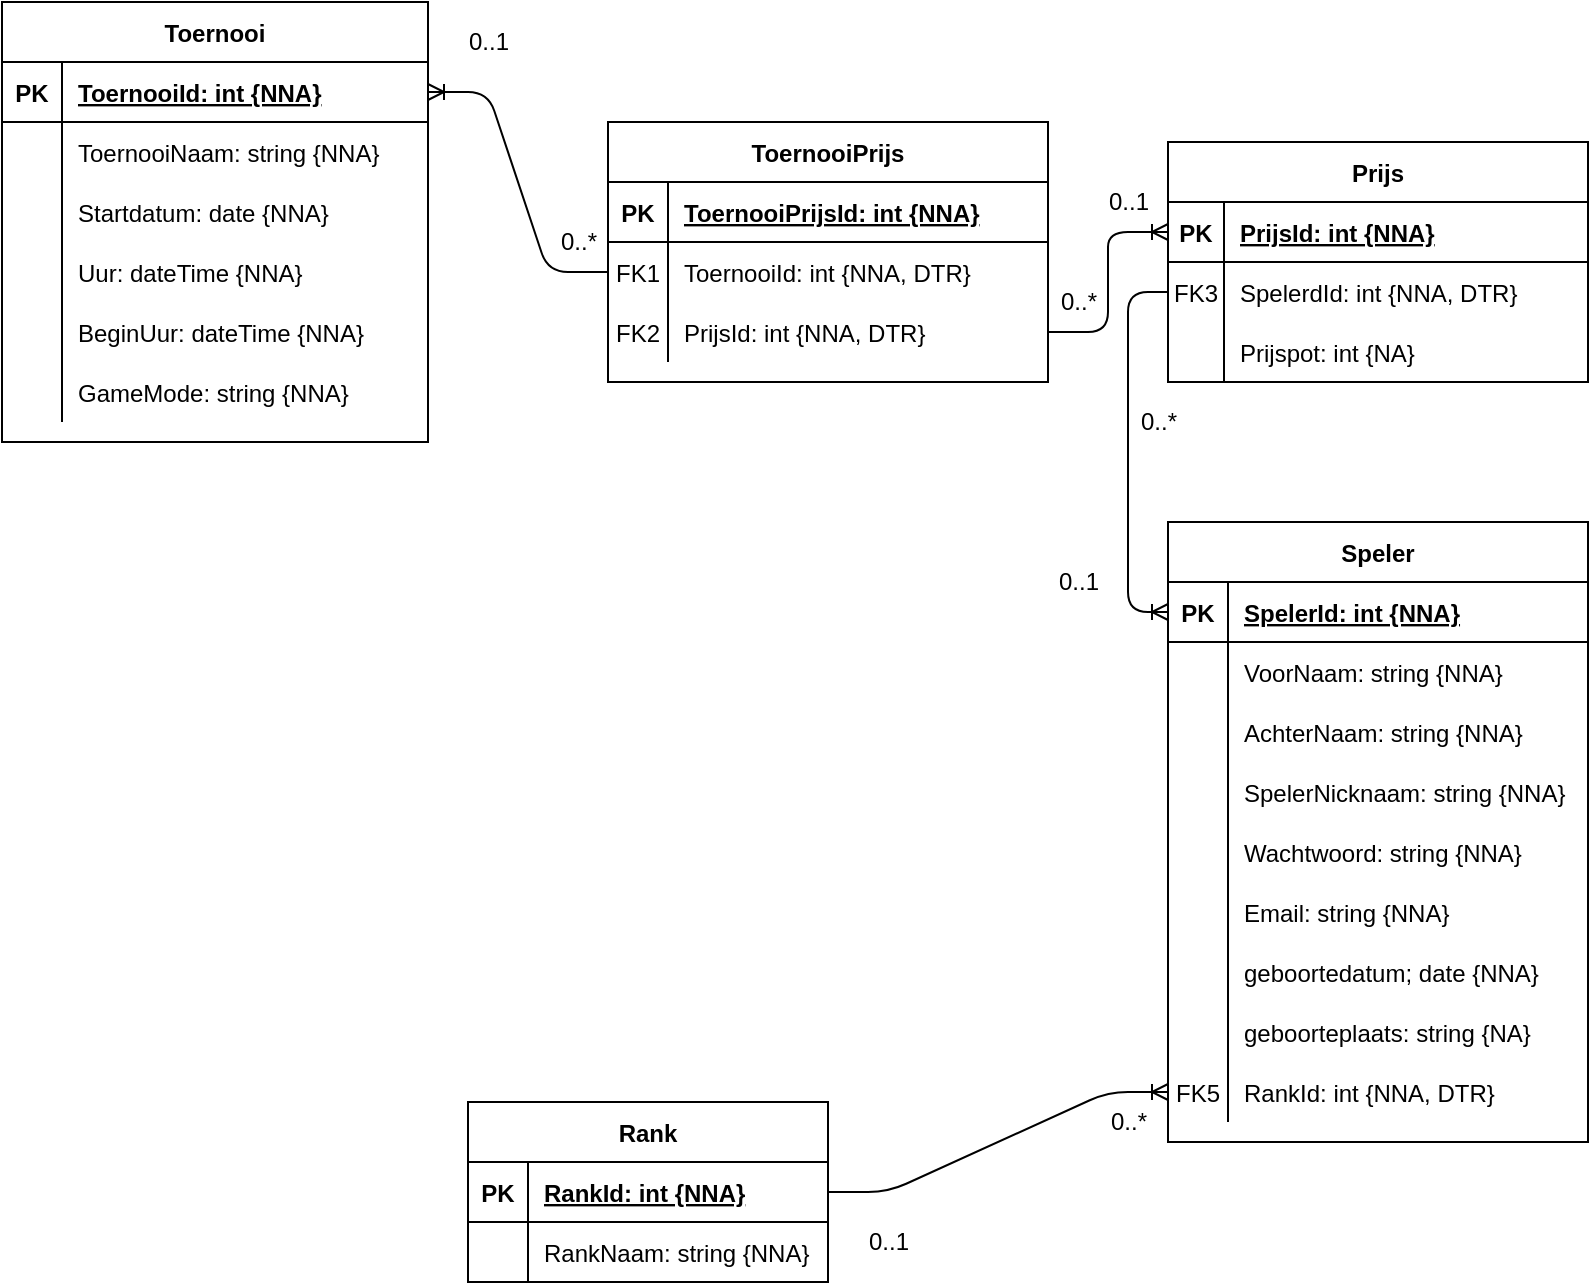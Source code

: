<mxfile version="14.4.3" type="device"><diagram id="ePdH0c0GucVnNl-xAC8Q" name="Page-1"><mxGraphModel dx="1562" dy="685" grid="1" gridSize="10" guides="1" tooltips="1" connect="1" arrows="1" fold="1" page="1" pageScale="1" pageWidth="827" pageHeight="1169" math="0" shadow="0"><root><mxCell id="0"/><mxCell id="1" parent="0"/><mxCell id="qW6CGjtW-PosyY1pfJ4W-14" value="Speler" style="shape=table;startSize=30;container=1;collapsible=1;childLayout=tableLayout;fixedRows=1;rowLines=0;fontStyle=1;align=center;resizeLast=1;" parent="1" vertex="1"><mxGeometry x="600" y="400" width="210" height="310" as="geometry"/></mxCell><mxCell id="qW6CGjtW-PosyY1pfJ4W-15" value="" style="shape=partialRectangle;collapsible=0;dropTarget=0;pointerEvents=0;fillColor=none;top=0;left=0;bottom=1;right=0;points=[[0,0.5],[1,0.5]];portConstraint=eastwest;" parent="qW6CGjtW-PosyY1pfJ4W-14" vertex="1"><mxGeometry y="30" width="210" height="30" as="geometry"/></mxCell><mxCell id="qW6CGjtW-PosyY1pfJ4W-16" value="PK" style="shape=partialRectangle;connectable=0;fillColor=none;top=0;left=0;bottom=0;right=0;fontStyle=1;overflow=hidden;" parent="qW6CGjtW-PosyY1pfJ4W-15" vertex="1"><mxGeometry width="30" height="30" as="geometry"/></mxCell><mxCell id="qW6CGjtW-PosyY1pfJ4W-17" value="SpelerId: int {NNA}" style="shape=partialRectangle;connectable=0;fillColor=none;top=0;left=0;bottom=0;right=0;align=left;spacingLeft=6;fontStyle=5;overflow=hidden;" parent="qW6CGjtW-PosyY1pfJ4W-15" vertex="1"><mxGeometry x="30" width="180" height="30" as="geometry"/></mxCell><mxCell id="qW6CGjtW-PosyY1pfJ4W-18" value="" style="shape=partialRectangle;collapsible=0;dropTarget=0;pointerEvents=0;fillColor=none;top=0;left=0;bottom=0;right=0;points=[[0,0.5],[1,0.5]];portConstraint=eastwest;" parent="qW6CGjtW-PosyY1pfJ4W-14" vertex="1"><mxGeometry y="60" width="210" height="30" as="geometry"/></mxCell><mxCell id="qW6CGjtW-PosyY1pfJ4W-19" value="" style="shape=partialRectangle;connectable=0;fillColor=none;top=0;left=0;bottom=0;right=0;editable=1;overflow=hidden;" parent="qW6CGjtW-PosyY1pfJ4W-18" vertex="1"><mxGeometry width="30" height="30" as="geometry"/></mxCell><mxCell id="qW6CGjtW-PosyY1pfJ4W-20" value="VoorNaam: string {NNA}" style="shape=partialRectangle;connectable=0;fillColor=none;top=0;left=0;bottom=0;right=0;align=left;spacingLeft=6;overflow=hidden;" parent="qW6CGjtW-PosyY1pfJ4W-18" vertex="1"><mxGeometry x="30" width="180" height="30" as="geometry"/></mxCell><mxCell id="7id1GCSX0Rq9auV7z-oB-1" value="" style="shape=partialRectangle;collapsible=0;dropTarget=0;pointerEvents=0;fillColor=none;top=0;left=0;bottom=0;right=0;points=[[0,0.5],[1,0.5]];portConstraint=eastwest;" parent="qW6CGjtW-PosyY1pfJ4W-14" vertex="1"><mxGeometry y="90" width="210" height="30" as="geometry"/></mxCell><mxCell id="7id1GCSX0Rq9auV7z-oB-2" value="" style="shape=partialRectangle;connectable=0;fillColor=none;top=0;left=0;bottom=0;right=0;editable=1;overflow=hidden;" parent="7id1GCSX0Rq9auV7z-oB-1" vertex="1"><mxGeometry width="30" height="30" as="geometry"/></mxCell><mxCell id="7id1GCSX0Rq9auV7z-oB-3" value="AchterNaam: string {NNA}" style="shape=partialRectangle;connectable=0;fillColor=none;top=0;left=0;bottom=0;right=0;align=left;spacingLeft=6;overflow=hidden;" parent="7id1GCSX0Rq9auV7z-oB-1" vertex="1"><mxGeometry x="30" width="180" height="30" as="geometry"/></mxCell><mxCell id="qW6CGjtW-PosyY1pfJ4W-21" value="" style="shape=partialRectangle;collapsible=0;dropTarget=0;pointerEvents=0;fillColor=none;top=0;left=0;bottom=0;right=0;points=[[0,0.5],[1,0.5]];portConstraint=eastwest;" parent="qW6CGjtW-PosyY1pfJ4W-14" vertex="1"><mxGeometry y="120" width="210" height="30" as="geometry"/></mxCell><mxCell id="qW6CGjtW-PosyY1pfJ4W-22" value="" style="shape=partialRectangle;connectable=0;fillColor=none;top=0;left=0;bottom=0;right=0;editable=1;overflow=hidden;" parent="qW6CGjtW-PosyY1pfJ4W-21" vertex="1"><mxGeometry width="30" height="30" as="geometry"/></mxCell><mxCell id="qW6CGjtW-PosyY1pfJ4W-23" value="SpelerNicknaam: string {NNA}" style="shape=partialRectangle;connectable=0;fillColor=none;top=0;left=0;bottom=0;right=0;align=left;spacingLeft=6;overflow=hidden;" parent="qW6CGjtW-PosyY1pfJ4W-21" vertex="1"><mxGeometry x="30" width="180" height="30" as="geometry"/></mxCell><mxCell id="HG0-tqQ1zg849oPvPmrR-7" value="" style="shape=partialRectangle;collapsible=0;dropTarget=0;pointerEvents=0;fillColor=none;top=0;left=0;bottom=0;right=0;points=[[0,0.5],[1,0.5]];portConstraint=eastwest;" vertex="1" parent="qW6CGjtW-PosyY1pfJ4W-14"><mxGeometry y="150" width="210" height="30" as="geometry"/></mxCell><mxCell id="HG0-tqQ1zg849oPvPmrR-8" value="" style="shape=partialRectangle;connectable=0;fillColor=none;top=0;left=0;bottom=0;right=0;editable=1;overflow=hidden;" vertex="1" parent="HG0-tqQ1zg849oPvPmrR-7"><mxGeometry width="30" height="30" as="geometry"/></mxCell><mxCell id="HG0-tqQ1zg849oPvPmrR-9" value="Wachtwoord: string {NNA}" style="shape=partialRectangle;connectable=0;fillColor=none;top=0;left=0;bottom=0;right=0;align=left;spacingLeft=6;overflow=hidden;" vertex="1" parent="HG0-tqQ1zg849oPvPmrR-7"><mxGeometry x="30" width="180" height="30" as="geometry"/></mxCell><mxCell id="HG0-tqQ1zg849oPvPmrR-1" value="" style="shape=partialRectangle;collapsible=0;dropTarget=0;pointerEvents=0;fillColor=none;top=0;left=0;bottom=0;right=0;points=[[0,0.5],[1,0.5]];portConstraint=eastwest;" vertex="1" parent="qW6CGjtW-PosyY1pfJ4W-14"><mxGeometry y="180" width="210" height="30" as="geometry"/></mxCell><mxCell id="HG0-tqQ1zg849oPvPmrR-2" value="" style="shape=partialRectangle;connectable=0;fillColor=none;top=0;left=0;bottom=0;right=0;editable=1;overflow=hidden;" vertex="1" parent="HG0-tqQ1zg849oPvPmrR-1"><mxGeometry width="30" height="30" as="geometry"/></mxCell><mxCell id="HG0-tqQ1zg849oPvPmrR-3" value="Email: string {NNA}" style="shape=partialRectangle;connectable=0;fillColor=none;top=0;left=0;bottom=0;right=0;align=left;spacingLeft=6;overflow=hidden;" vertex="1" parent="HG0-tqQ1zg849oPvPmrR-1"><mxGeometry x="30" width="180" height="30" as="geometry"/></mxCell><mxCell id="qW6CGjtW-PosyY1pfJ4W-24" value="" style="shape=partialRectangle;collapsible=0;dropTarget=0;pointerEvents=0;fillColor=none;top=0;left=0;bottom=0;right=0;points=[[0,0.5],[1,0.5]];portConstraint=eastwest;" parent="qW6CGjtW-PosyY1pfJ4W-14" vertex="1"><mxGeometry y="210" width="210" height="30" as="geometry"/></mxCell><mxCell id="qW6CGjtW-PosyY1pfJ4W-25" value="" style="shape=partialRectangle;connectable=0;fillColor=none;top=0;left=0;bottom=0;right=0;editable=1;overflow=hidden;" parent="qW6CGjtW-PosyY1pfJ4W-24" vertex="1"><mxGeometry width="30" height="30" as="geometry"/></mxCell><mxCell id="qW6CGjtW-PosyY1pfJ4W-26" value="geboortedatum; date {NNA}" style="shape=partialRectangle;connectable=0;fillColor=none;top=0;left=0;bottom=0;right=0;align=left;spacingLeft=6;overflow=hidden;" parent="qW6CGjtW-PosyY1pfJ4W-24" vertex="1"><mxGeometry x="30" width="180" height="30" as="geometry"/></mxCell><mxCell id="qW6CGjtW-PosyY1pfJ4W-93" value="" style="shape=partialRectangle;collapsible=0;dropTarget=0;pointerEvents=0;fillColor=none;top=0;left=0;bottom=0;right=0;points=[[0,0.5],[1,0.5]];portConstraint=eastwest;" parent="qW6CGjtW-PosyY1pfJ4W-14" vertex="1"><mxGeometry y="240" width="210" height="30" as="geometry"/></mxCell><mxCell id="qW6CGjtW-PosyY1pfJ4W-94" value="" style="shape=partialRectangle;connectable=0;fillColor=none;top=0;left=0;bottom=0;right=0;editable=1;overflow=hidden;" parent="qW6CGjtW-PosyY1pfJ4W-93" vertex="1"><mxGeometry width="30" height="30" as="geometry"/></mxCell><mxCell id="qW6CGjtW-PosyY1pfJ4W-95" value="geboorteplaats: string {NA}" style="shape=partialRectangle;connectable=0;fillColor=none;top=0;left=0;bottom=0;right=0;align=left;spacingLeft=6;overflow=hidden;" parent="qW6CGjtW-PosyY1pfJ4W-93" vertex="1"><mxGeometry x="30" width="180" height="30" as="geometry"/></mxCell><mxCell id="UAZnC-9u334mzQmpA1sL-1" value="" style="shape=partialRectangle;collapsible=0;dropTarget=0;pointerEvents=0;fillColor=none;top=0;left=0;bottom=0;right=0;points=[[0,0.5],[1,0.5]];portConstraint=eastwest;" parent="qW6CGjtW-PosyY1pfJ4W-14" vertex="1"><mxGeometry y="270" width="210" height="30" as="geometry"/></mxCell><mxCell id="UAZnC-9u334mzQmpA1sL-2" value="FK5" style="shape=partialRectangle;connectable=0;fillColor=none;top=0;left=0;bottom=0;right=0;fontStyle=0;overflow=hidden;" parent="UAZnC-9u334mzQmpA1sL-1" vertex="1"><mxGeometry width="30" height="30" as="geometry"/></mxCell><mxCell id="UAZnC-9u334mzQmpA1sL-3" value="RankId: int {NNA, DTR}" style="shape=partialRectangle;connectable=0;fillColor=none;top=0;left=0;bottom=0;right=0;align=left;spacingLeft=6;fontStyle=0;overflow=hidden;" parent="UAZnC-9u334mzQmpA1sL-1" vertex="1"><mxGeometry x="30" width="180" height="30" as="geometry"/></mxCell><mxCell id="qW6CGjtW-PosyY1pfJ4W-40" value="Toernooi" style="shape=table;startSize=30;container=1;collapsible=1;childLayout=tableLayout;fixedRows=1;rowLines=0;fontStyle=1;align=center;resizeLast=1;" parent="1" vertex="1"><mxGeometry x="17" y="140" width="213" height="220" as="geometry"/></mxCell><mxCell id="qW6CGjtW-PosyY1pfJ4W-41" value="" style="shape=partialRectangle;collapsible=0;dropTarget=0;pointerEvents=0;fillColor=none;top=0;left=0;bottom=1;right=0;points=[[0,0.5],[1,0.5]];portConstraint=eastwest;" parent="qW6CGjtW-PosyY1pfJ4W-40" vertex="1"><mxGeometry y="30" width="213" height="30" as="geometry"/></mxCell><mxCell id="qW6CGjtW-PosyY1pfJ4W-42" value="PK" style="shape=partialRectangle;connectable=0;fillColor=none;top=0;left=0;bottom=0;right=0;fontStyle=1;overflow=hidden;" parent="qW6CGjtW-PosyY1pfJ4W-41" vertex="1"><mxGeometry width="30" height="30" as="geometry"/></mxCell><mxCell id="qW6CGjtW-PosyY1pfJ4W-43" value="ToernooiId: int {NNA}" style="shape=partialRectangle;connectable=0;fillColor=none;top=0;left=0;bottom=0;right=0;align=left;spacingLeft=6;fontStyle=5;overflow=hidden;" parent="qW6CGjtW-PosyY1pfJ4W-41" vertex="1"><mxGeometry x="30" width="183" height="30" as="geometry"/></mxCell><mxCell id="qW6CGjtW-PosyY1pfJ4W-44" value="" style="shape=partialRectangle;collapsible=0;dropTarget=0;pointerEvents=0;fillColor=none;top=0;left=0;bottom=0;right=0;points=[[0,0.5],[1,0.5]];portConstraint=eastwest;" parent="qW6CGjtW-PosyY1pfJ4W-40" vertex="1"><mxGeometry y="60" width="213" height="30" as="geometry"/></mxCell><mxCell id="qW6CGjtW-PosyY1pfJ4W-45" value="" style="shape=partialRectangle;connectable=0;fillColor=none;top=0;left=0;bottom=0;right=0;editable=1;overflow=hidden;" parent="qW6CGjtW-PosyY1pfJ4W-44" vertex="1"><mxGeometry width="30" height="30" as="geometry"/></mxCell><mxCell id="qW6CGjtW-PosyY1pfJ4W-46" value="ToernooiNaam: string {NNA}" style="shape=partialRectangle;connectable=0;fillColor=none;top=0;left=0;bottom=0;right=0;align=left;spacingLeft=6;overflow=hidden;" parent="qW6CGjtW-PosyY1pfJ4W-44" vertex="1"><mxGeometry x="30" width="183" height="30" as="geometry"/></mxCell><mxCell id="qW6CGjtW-PosyY1pfJ4W-179" value="" style="shape=partialRectangle;collapsible=0;dropTarget=0;pointerEvents=0;fillColor=none;top=0;left=0;bottom=0;right=0;points=[[0,0.5],[1,0.5]];portConstraint=eastwest;" parent="qW6CGjtW-PosyY1pfJ4W-40" vertex="1"><mxGeometry y="90" width="213" height="30" as="geometry"/></mxCell><mxCell id="qW6CGjtW-PosyY1pfJ4W-180" value="" style="shape=partialRectangle;connectable=0;fillColor=none;top=0;left=0;bottom=0;right=0;editable=1;overflow=hidden;" parent="qW6CGjtW-PosyY1pfJ4W-179" vertex="1"><mxGeometry width="30" height="30" as="geometry"/></mxCell><mxCell id="qW6CGjtW-PosyY1pfJ4W-181" value="Startdatum: date {NNA}" style="shape=partialRectangle;connectable=0;fillColor=none;top=0;left=0;bottom=0;right=0;align=left;spacingLeft=6;overflow=hidden;" parent="qW6CGjtW-PosyY1pfJ4W-179" vertex="1"><mxGeometry x="30" width="183" height="30" as="geometry"/></mxCell><mxCell id="7id1GCSX0Rq9auV7z-oB-5" value="" style="shape=partialRectangle;collapsible=0;dropTarget=0;pointerEvents=0;fillColor=none;top=0;left=0;bottom=0;right=0;points=[[0,0.5],[1,0.5]];portConstraint=eastwest;" parent="qW6CGjtW-PosyY1pfJ4W-40" vertex="1"><mxGeometry y="120" width="213" height="30" as="geometry"/></mxCell><mxCell id="7id1GCSX0Rq9auV7z-oB-6" value="" style="shape=partialRectangle;connectable=0;fillColor=none;top=0;left=0;bottom=0;right=0;editable=1;overflow=hidden;" parent="7id1GCSX0Rq9auV7z-oB-5" vertex="1"><mxGeometry width="30" height="30" as="geometry"/></mxCell><mxCell id="7id1GCSX0Rq9auV7z-oB-7" value="Uur: dateTime {NNA}" style="shape=partialRectangle;connectable=0;fillColor=none;top=0;left=0;bottom=0;right=0;align=left;spacingLeft=6;overflow=hidden;" parent="7id1GCSX0Rq9auV7z-oB-5" vertex="1"><mxGeometry x="30" width="183" height="30" as="geometry"/></mxCell><mxCell id="IgzZ3JnWrpRaD6kEdkL5-1" value="" style="shape=partialRectangle;collapsible=0;dropTarget=0;pointerEvents=0;fillColor=none;top=0;left=0;bottom=0;right=0;points=[[0,0.5],[1,0.5]];portConstraint=eastwest;" parent="qW6CGjtW-PosyY1pfJ4W-40" vertex="1"><mxGeometry y="150" width="213" height="30" as="geometry"/></mxCell><mxCell id="IgzZ3JnWrpRaD6kEdkL5-2" value="" style="shape=partialRectangle;connectable=0;fillColor=none;top=0;left=0;bottom=0;right=0;editable=1;overflow=hidden;" parent="IgzZ3JnWrpRaD6kEdkL5-1" vertex="1"><mxGeometry width="30" height="30" as="geometry"/></mxCell><mxCell id="IgzZ3JnWrpRaD6kEdkL5-3" value="BeginUur: dateTime {NNA}" style="shape=partialRectangle;connectable=0;fillColor=none;top=0;left=0;bottom=0;right=0;align=left;spacingLeft=6;overflow=hidden;" parent="IgzZ3JnWrpRaD6kEdkL5-1" vertex="1"><mxGeometry x="30" width="183" height="30" as="geometry"/></mxCell><mxCell id="IgzZ3JnWrpRaD6kEdkL5-4" value="" style="shape=partialRectangle;collapsible=0;dropTarget=0;pointerEvents=0;fillColor=none;top=0;left=0;bottom=0;right=0;points=[[0,0.5],[1,0.5]];portConstraint=eastwest;" parent="qW6CGjtW-PosyY1pfJ4W-40" vertex="1"><mxGeometry y="180" width="213" height="30" as="geometry"/></mxCell><mxCell id="IgzZ3JnWrpRaD6kEdkL5-5" value="" style="shape=partialRectangle;connectable=0;fillColor=none;top=0;left=0;bottom=0;right=0;editable=1;overflow=hidden;" parent="IgzZ3JnWrpRaD6kEdkL5-4" vertex="1"><mxGeometry width="30" height="30" as="geometry"/></mxCell><mxCell id="IgzZ3JnWrpRaD6kEdkL5-6" value="GameMode: string {NNA}" style="shape=partialRectangle;connectable=0;fillColor=none;top=0;left=0;bottom=0;right=0;align=left;spacingLeft=6;overflow=hidden;" parent="IgzZ3JnWrpRaD6kEdkL5-4" vertex="1"><mxGeometry x="30" width="183" height="30" as="geometry"/></mxCell><mxCell id="qW6CGjtW-PosyY1pfJ4W-185" value="Prijs" style="shape=table;startSize=30;container=1;collapsible=1;childLayout=tableLayout;fixedRows=1;rowLines=0;fontStyle=1;align=center;resizeLast=1;" parent="1" vertex="1"><mxGeometry x="600" y="210" width="210" height="120" as="geometry"/></mxCell><mxCell id="qW6CGjtW-PosyY1pfJ4W-186" value="" style="shape=partialRectangle;collapsible=0;dropTarget=0;pointerEvents=0;fillColor=none;top=0;left=0;bottom=1;right=0;points=[[0,0.5],[1,0.5]];portConstraint=eastwest;" parent="qW6CGjtW-PosyY1pfJ4W-185" vertex="1"><mxGeometry y="30" width="210" height="30" as="geometry"/></mxCell><mxCell id="qW6CGjtW-PosyY1pfJ4W-187" value="PK" style="shape=partialRectangle;connectable=0;fillColor=none;top=0;left=0;bottom=0;right=0;fontStyle=1;overflow=hidden;" parent="qW6CGjtW-PosyY1pfJ4W-186" vertex="1"><mxGeometry width="28" height="30" as="geometry"/></mxCell><mxCell id="qW6CGjtW-PosyY1pfJ4W-188" value="PrijsId: int {NNA}" style="shape=partialRectangle;connectable=0;fillColor=none;top=0;left=0;bottom=0;right=0;align=left;spacingLeft=6;fontStyle=5;overflow=hidden;" parent="qW6CGjtW-PosyY1pfJ4W-186" vertex="1"><mxGeometry x="28" width="182" height="30" as="geometry"/></mxCell><mxCell id="qW6CGjtW-PosyY1pfJ4W-189" value="" style="shape=partialRectangle;collapsible=0;dropTarget=0;pointerEvents=0;fillColor=none;top=0;left=0;bottom=0;right=0;points=[[0,0.5],[1,0.5]];portConstraint=eastwest;" parent="qW6CGjtW-PosyY1pfJ4W-185" vertex="1"><mxGeometry y="60" width="210" height="30" as="geometry"/></mxCell><mxCell id="qW6CGjtW-PosyY1pfJ4W-190" value="FK3" style="shape=partialRectangle;connectable=0;fillColor=none;top=0;left=0;bottom=0;right=0;editable=1;overflow=hidden;" parent="qW6CGjtW-PosyY1pfJ4W-189" vertex="1"><mxGeometry width="28" height="30" as="geometry"/></mxCell><mxCell id="qW6CGjtW-PosyY1pfJ4W-191" value="SpelerdId: int {NNA, DTR}" style="shape=partialRectangle;connectable=0;fillColor=none;top=0;left=0;bottom=0;right=0;align=left;spacingLeft=6;overflow=hidden;" parent="qW6CGjtW-PosyY1pfJ4W-189" vertex="1"><mxGeometry x="28" width="182" height="30" as="geometry"/></mxCell><mxCell id="UAZnC-9u334mzQmpA1sL-41" value="" style="shape=partialRectangle;collapsible=0;dropTarget=0;pointerEvents=0;fillColor=none;top=0;left=0;bottom=0;right=0;points=[[0,0.5],[1,0.5]];portConstraint=eastwest;" parent="qW6CGjtW-PosyY1pfJ4W-185" vertex="1"><mxGeometry y="90" width="210" height="30" as="geometry"/></mxCell><mxCell id="UAZnC-9u334mzQmpA1sL-42" value="" style="shape=partialRectangle;connectable=0;fillColor=none;top=0;left=0;bottom=0;right=0;editable=1;overflow=hidden;" parent="UAZnC-9u334mzQmpA1sL-41" vertex="1"><mxGeometry width="28" height="30" as="geometry"/></mxCell><mxCell id="UAZnC-9u334mzQmpA1sL-43" value="Prijspot: int {NA}" style="shape=partialRectangle;connectable=0;fillColor=none;top=0;left=0;bottom=0;right=0;align=left;spacingLeft=6;overflow=hidden;" parent="UAZnC-9u334mzQmpA1sL-41" vertex="1"><mxGeometry x="28" width="182" height="30" as="geometry"/></mxCell><mxCell id="UAZnC-9u334mzQmpA1sL-4" value="Rank" style="shape=table;startSize=30;container=1;collapsible=1;childLayout=tableLayout;fixedRows=1;rowLines=0;fontStyle=1;align=center;resizeLast=1;" parent="1" vertex="1"><mxGeometry x="250" y="690" width="180" height="90" as="geometry"/></mxCell><mxCell id="UAZnC-9u334mzQmpA1sL-5" value="" style="shape=partialRectangle;collapsible=0;dropTarget=0;pointerEvents=0;fillColor=none;top=0;left=0;bottom=1;right=0;points=[[0,0.5],[1,0.5]];portConstraint=eastwest;" parent="UAZnC-9u334mzQmpA1sL-4" vertex="1"><mxGeometry y="30" width="180" height="30" as="geometry"/></mxCell><mxCell id="UAZnC-9u334mzQmpA1sL-6" value="PK" style="shape=partialRectangle;connectable=0;fillColor=none;top=0;left=0;bottom=0;right=0;fontStyle=1;overflow=hidden;" parent="UAZnC-9u334mzQmpA1sL-5" vertex="1"><mxGeometry width="30" height="30" as="geometry"/></mxCell><mxCell id="UAZnC-9u334mzQmpA1sL-7" value="RankId: int {NNA}" style="shape=partialRectangle;connectable=0;fillColor=none;top=0;left=0;bottom=0;right=0;align=left;spacingLeft=6;fontStyle=5;overflow=hidden;" parent="UAZnC-9u334mzQmpA1sL-5" vertex="1"><mxGeometry x="30" width="150" height="30" as="geometry"/></mxCell><mxCell id="UAZnC-9u334mzQmpA1sL-8" value="" style="shape=partialRectangle;collapsible=0;dropTarget=0;pointerEvents=0;fillColor=none;top=0;left=0;bottom=0;right=0;points=[[0,0.5],[1,0.5]];portConstraint=eastwest;" parent="UAZnC-9u334mzQmpA1sL-4" vertex="1"><mxGeometry y="60" width="180" height="30" as="geometry"/></mxCell><mxCell id="UAZnC-9u334mzQmpA1sL-9" value="" style="shape=partialRectangle;connectable=0;fillColor=none;top=0;left=0;bottom=0;right=0;editable=1;overflow=hidden;" parent="UAZnC-9u334mzQmpA1sL-8" vertex="1"><mxGeometry width="30" height="30" as="geometry"/></mxCell><mxCell id="UAZnC-9u334mzQmpA1sL-10" value="RankNaam: string {NNA}" style="shape=partialRectangle;connectable=0;fillColor=none;top=0;left=0;bottom=0;right=0;align=left;spacingLeft=6;overflow=hidden;" parent="UAZnC-9u334mzQmpA1sL-8" vertex="1"><mxGeometry x="30" width="150" height="30" as="geometry"/></mxCell><mxCell id="UAZnC-9u334mzQmpA1sL-12" value="" style="edgeStyle=entityRelationEdgeStyle;fontSize=12;html=1;endArrow=ERoneToMany;entryX=0;entryY=0.5;entryDx=0;entryDy=0;exitX=1;exitY=0.5;exitDx=0;exitDy=0;" parent="1" source="UAZnC-9u334mzQmpA1sL-5" target="UAZnC-9u334mzQmpA1sL-1" edge="1"><mxGeometry width="100" height="100" relative="1" as="geometry"><mxPoint x="470" y="980" as="sourcePoint"/><mxPoint x="570" y="880" as="targetPoint"/></mxGeometry></mxCell><mxCell id="UAZnC-9u334mzQmpA1sL-14" value="ToernooiPrijs" style="shape=table;startSize=30;container=1;collapsible=1;childLayout=tableLayout;fixedRows=1;rowLines=0;fontStyle=1;align=center;resizeLast=1;" parent="1" vertex="1"><mxGeometry x="320" y="200" width="220" height="130" as="geometry"/></mxCell><mxCell id="UAZnC-9u334mzQmpA1sL-15" value="" style="shape=partialRectangle;collapsible=0;dropTarget=0;pointerEvents=0;fillColor=none;top=0;left=0;bottom=1;right=0;points=[[0,0.5],[1,0.5]];portConstraint=eastwest;" parent="UAZnC-9u334mzQmpA1sL-14" vertex="1"><mxGeometry y="30" width="220" height="30" as="geometry"/></mxCell><mxCell id="UAZnC-9u334mzQmpA1sL-16" value="PK" style="shape=partialRectangle;connectable=0;fillColor=none;top=0;left=0;bottom=0;right=0;fontStyle=1;overflow=hidden;" parent="UAZnC-9u334mzQmpA1sL-15" vertex="1"><mxGeometry width="30" height="30" as="geometry"/></mxCell><mxCell id="UAZnC-9u334mzQmpA1sL-17" value="ToernooiPrijsId: int {NNA}" style="shape=partialRectangle;connectable=0;fillColor=none;top=0;left=0;bottom=0;right=0;align=left;spacingLeft=6;fontStyle=5;overflow=hidden;" parent="UAZnC-9u334mzQmpA1sL-15" vertex="1"><mxGeometry x="30" width="190" height="30" as="geometry"/></mxCell><mxCell id="UAZnC-9u334mzQmpA1sL-18" value="" style="shape=partialRectangle;collapsible=0;dropTarget=0;pointerEvents=0;fillColor=none;top=0;left=0;bottom=0;right=0;points=[[0,0.5],[1,0.5]];portConstraint=eastwest;" parent="UAZnC-9u334mzQmpA1sL-14" vertex="1"><mxGeometry y="60" width="220" height="30" as="geometry"/></mxCell><mxCell id="UAZnC-9u334mzQmpA1sL-19" value="FK1" style="shape=partialRectangle;connectable=0;fillColor=none;top=0;left=0;bottom=0;right=0;editable=1;overflow=hidden;" parent="UAZnC-9u334mzQmpA1sL-18" vertex="1"><mxGeometry width="30" height="30" as="geometry"/></mxCell><mxCell id="UAZnC-9u334mzQmpA1sL-20" value="ToernooiId: int {NNA, DTR}" style="shape=partialRectangle;connectable=0;fillColor=none;top=0;left=0;bottom=0;right=0;align=left;spacingLeft=6;overflow=hidden;" parent="UAZnC-9u334mzQmpA1sL-18" vertex="1"><mxGeometry x="30" width="190" height="30" as="geometry"/></mxCell><mxCell id="UAZnC-9u334mzQmpA1sL-21" value="" style="shape=partialRectangle;collapsible=0;dropTarget=0;pointerEvents=0;fillColor=none;top=0;left=0;bottom=0;right=0;points=[[0,0.5],[1,0.5]];portConstraint=eastwest;" parent="UAZnC-9u334mzQmpA1sL-14" vertex="1"><mxGeometry y="90" width="220" height="30" as="geometry"/></mxCell><mxCell id="UAZnC-9u334mzQmpA1sL-22" value="FK2" style="shape=partialRectangle;connectable=0;fillColor=none;top=0;left=0;bottom=0;right=0;editable=1;overflow=hidden;" parent="UAZnC-9u334mzQmpA1sL-21" vertex="1"><mxGeometry width="30" height="30" as="geometry"/></mxCell><mxCell id="UAZnC-9u334mzQmpA1sL-23" value="PrijsId: int {NNA, DTR}" style="shape=partialRectangle;connectable=0;fillColor=none;top=0;left=0;bottom=0;right=0;align=left;spacingLeft=6;overflow=hidden;" parent="UAZnC-9u334mzQmpA1sL-21" vertex="1"><mxGeometry x="30" width="190" height="30" as="geometry"/></mxCell><mxCell id="UAZnC-9u334mzQmpA1sL-37" value="" style="edgeStyle=entityRelationEdgeStyle;fontSize=12;html=1;endArrow=ERoneToMany;entryX=0;entryY=0.5;entryDx=0;entryDy=0;exitX=1;exitY=0.5;exitDx=0;exitDy=0;" parent="1" source="UAZnC-9u334mzQmpA1sL-21" target="qW6CGjtW-PosyY1pfJ4W-186" edge="1"><mxGeometry width="100" height="100" relative="1" as="geometry"><mxPoint x="470" y="470" as="sourcePoint"/><mxPoint x="570" y="370" as="targetPoint"/></mxGeometry></mxCell><mxCell id="UAZnC-9u334mzQmpA1sL-38" value="" style="edgeStyle=entityRelationEdgeStyle;fontSize=12;html=1;endArrow=ERoneToMany;entryX=1;entryY=0.5;entryDx=0;entryDy=0;exitX=0;exitY=0.5;exitDx=0;exitDy=0;" parent="1" source="UAZnC-9u334mzQmpA1sL-18" target="qW6CGjtW-PosyY1pfJ4W-41" edge="1"><mxGeometry width="100" height="100" relative="1" as="geometry"><mxPoint x="470" y="470" as="sourcePoint"/><mxPoint x="570" y="370" as="targetPoint"/></mxGeometry></mxCell><mxCell id="UAZnC-9u334mzQmpA1sL-40" value="" style="edgeStyle=orthogonalEdgeStyle;fontSize=12;html=1;endArrow=ERoneToMany;entryX=0;entryY=0.5;entryDx=0;entryDy=0;exitX=0;exitY=0.5;exitDx=0;exitDy=0;" parent="1" source="qW6CGjtW-PosyY1pfJ4W-189" target="qW6CGjtW-PosyY1pfJ4W-15" edge="1"><mxGeometry width="100" height="100" relative="1" as="geometry"><mxPoint x="470" y="470" as="sourcePoint"/><mxPoint x="570" y="370" as="targetPoint"/><Array as="points"><mxPoint x="580" y="285"/><mxPoint x="580" y="445"/></Array></mxGeometry></mxCell><mxCell id="UAZnC-9u334mzQmpA1sL-44" value="0..*" style="text;html=1;align=center;verticalAlign=middle;resizable=0;points=[];autosize=1;" parent="1" vertex="1"><mxGeometry x="290" y="250" width="30" height="20" as="geometry"/></mxCell><mxCell id="UAZnC-9u334mzQmpA1sL-45" value="0..1" style="text;html=1;align=center;verticalAlign=middle;resizable=0;points=[];autosize=1;" parent="1" vertex="1"><mxGeometry x="240" y="150" width="40" height="20" as="geometry"/></mxCell><mxCell id="UAZnC-9u334mzQmpA1sL-46" value="0..*" style="text;html=1;align=center;verticalAlign=middle;resizable=0;points=[];autosize=1;" parent="1" vertex="1"><mxGeometry x="540" y="280" width="30" height="20" as="geometry"/></mxCell><mxCell id="UAZnC-9u334mzQmpA1sL-47" value="0..1" style="text;html=1;align=center;verticalAlign=middle;resizable=0;points=[];autosize=1;" parent="1" vertex="1"><mxGeometry x="560" y="230" width="40" height="20" as="geometry"/></mxCell><mxCell id="UAZnC-9u334mzQmpA1sL-48" value="0..*" style="text;html=1;align=center;verticalAlign=middle;resizable=0;points=[];autosize=1;" parent="1" vertex="1"><mxGeometry x="580" y="340" width="30" height="20" as="geometry"/></mxCell><mxCell id="UAZnC-9u334mzQmpA1sL-49" value="0..1" style="text;html=1;align=center;verticalAlign=middle;resizable=0;points=[];autosize=1;" parent="1" vertex="1"><mxGeometry x="535" y="420" width="40" height="20" as="geometry"/></mxCell><mxCell id="UAZnC-9u334mzQmpA1sL-53" value="0..1" style="text;html=1;align=center;verticalAlign=middle;resizable=0;points=[];autosize=1;" parent="1" vertex="1"><mxGeometry x="440" y="750" width="40" height="20" as="geometry"/></mxCell><mxCell id="HG0-tqQ1zg849oPvPmrR-13" value="0..*" style="text;html=1;align=center;verticalAlign=middle;resizable=0;points=[];autosize=1;" vertex="1" parent="1"><mxGeometry x="565" y="690" width="30" height="20" as="geometry"/></mxCell></root></mxGraphModel></diagram></mxfile>